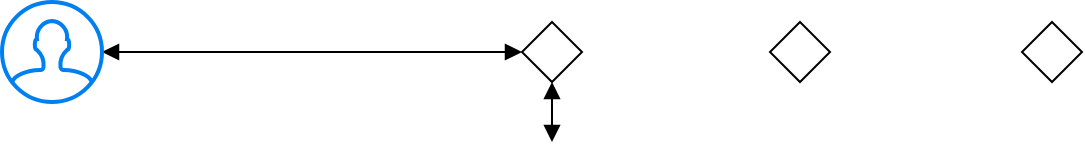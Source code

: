<mxfile version="22.1.16" type="github">
  <diagram name="Page-1" id="qYo5SiXT2DkqgAw3W_oN">
    <mxGraphModel dx="1434" dy="761" grid="1" gridSize="10" guides="1" tooltips="1" connect="1" arrows="1" fold="1" page="1" pageScale="1" pageWidth="827" pageHeight="1169" math="0" shadow="0">
      <root>
        <mxCell id="0" />
        <mxCell id="1" parent="0" />
        <mxCell id="xv6rmd493dnjHBj3E3oB-13" style="edgeStyle=orthogonalEdgeStyle;rounded=0;orthogonalLoop=1;jettySize=auto;html=1;entryX=0.5;entryY=1;entryDx=0;entryDy=0;startArrow=block;startFill=1;endArrow=block;endFill=1;" edge="1" parent="1" target="xv6rmd493dnjHBj3E3oB-6">
          <mxGeometry relative="1" as="geometry">
            <mxPoint x="345" y="400" as="sourcePoint" />
          </mxGeometry>
        </mxCell>
        <mxCell id="xv6rmd493dnjHBj3E3oB-12" style="edgeStyle=orthogonalEdgeStyle;rounded=0;orthogonalLoop=1;jettySize=auto;html=1;strokeColor=default;startArrow=block;startFill=1;endArrow=block;endFill=1;" edge="1" parent="1" source="xv6rmd493dnjHBj3E3oB-6" target="xv6rmd493dnjHBj3E3oB-10">
          <mxGeometry relative="1" as="geometry">
            <mxPoint x="130" y="355" as="targetPoint" />
          </mxGeometry>
        </mxCell>
        <mxCell id="xv6rmd493dnjHBj3E3oB-6" value="" style="rhombus;whiteSpace=wrap;html=1;" vertex="1" parent="1">
          <mxGeometry x="330" y="340" width="30" height="30" as="geometry" />
        </mxCell>
        <mxCell id="xv6rmd493dnjHBj3E3oB-7" value="" style="rhombus;whiteSpace=wrap;html=1;" vertex="1" parent="1">
          <mxGeometry x="454" y="340" width="30" height="30" as="geometry" />
        </mxCell>
        <mxCell id="xv6rmd493dnjHBj3E3oB-8" value="" style="rhombus;whiteSpace=wrap;html=1;" vertex="1" parent="1">
          <mxGeometry x="580" y="340" width="30" height="30" as="geometry" />
        </mxCell>
        <mxCell id="xv6rmd493dnjHBj3E3oB-10" value="" style="html=1;verticalLabelPosition=bottom;align=center;labelBackgroundColor=#ffffff;verticalAlign=top;strokeWidth=2;strokeColor=#0080F0;shadow=0;dashed=0;shape=mxgraph.ios7.icons.user;" vertex="1" parent="1">
          <mxGeometry x="70" y="330" width="50" height="50" as="geometry" />
        </mxCell>
      </root>
    </mxGraphModel>
  </diagram>
</mxfile>
